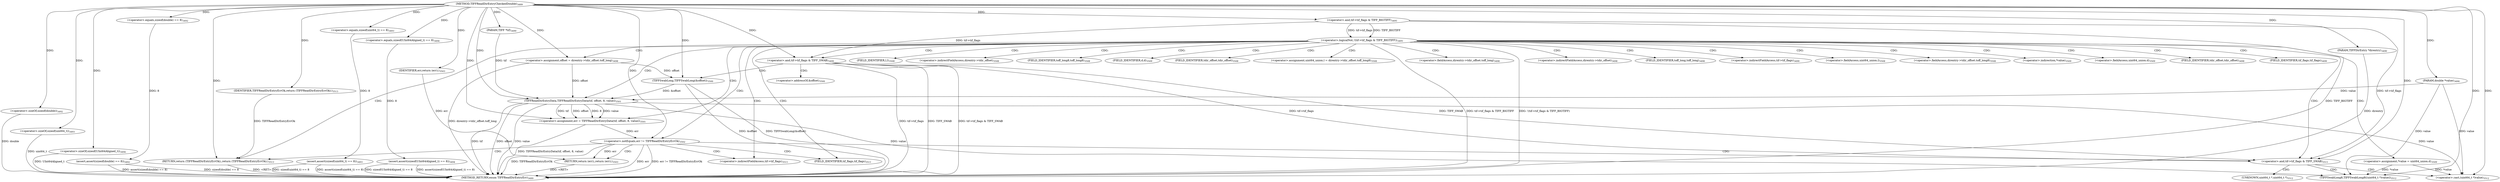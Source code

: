 digraph "TIFFReadDirEntryCheckedDouble" {  
"87228" [label = <(METHOD,TIFFReadDirEntryCheckedDouble)<SUB>3489</SUB>> ]
"87320" [label = <(METHOD_RETURN,enum TIFFReadDirEntryErr)<SUB>3489</SUB>> ]
"87229" [label = <(PARAM,TIFF *tif)<SUB>3490</SUB>> ]
"87230" [label = <(PARAM,TIFFDirEntry *direntry)<SUB>3490</SUB>> ]
"87231" [label = <(PARAM,double *value)<SUB>3490</SUB>> ]
"87233" [label = <(assert,assert(sizeof(double) == 8))<SUB>3492</SUB>> ]
"87238" [label = <(assert,assert(sizeof(uint64_t) == 8))<SUB>3493</SUB>> ]
"87243" [label = <(assert,assert(sizeof(UInt64Aligned_t) == 8))<SUB>3494</SUB>> ]
"87318" [label = <(RETURN,return (TIFFReadDirEntryErrOk);,return (TIFFReadDirEntryErrOk);)<SUB>3513</SUB>> ]
"87249" [label = <(&lt;operator&gt;.logicalNot,!(tif-&gt;tif_flags &amp; TIFF_BIGTIFF))<SUB>3495</SUB>> ]
"87308" [label = <(&lt;operator&gt;.and,tif-&gt;tif_flags &amp; TIFF_SWAB)<SUB>3511</SUB>> ]
"87319" [label = <(IDENTIFIER,TIFFReadDirEntryErrOk,return (TIFFReadDirEntryErrOk);)<SUB>3513</SUB>> ]
"87234" [label = <(&lt;operator&gt;.equals,sizeof(double) == 8)<SUB>3492</SUB>> ]
"87239" [label = <(&lt;operator&gt;.equals,sizeof(uint64_t) == 8)<SUB>3493</SUB>> ]
"87244" [label = <(&lt;operator&gt;.equals,sizeof(UInt64Aligned_t) == 8)<SUB>3494</SUB>> ]
"87258" [label = <(&lt;operator&gt;.assignment,offset = direntry-&gt;tdir_offset.toff_long)<SUB>3498</SUB>> ]
"87275" [label = <(&lt;operator&gt;.assignment,err = TIFFReadDirEntryData(tif, offset, 8, value))<SUB>3501</SUB>> ]
"87314" [label = <(TIFFSwabLong8,TIFFSwabLong8((uint64_t *)value))<SUB>3512</SUB>> ]
"87235" [label = <(&lt;operator&gt;.sizeOf,sizeof(double))<SUB>3492</SUB>> ]
"87240" [label = <(&lt;operator&gt;.sizeOf,sizeof(uint64_t))<SUB>3493</SUB>> ]
"87245" [label = <(&lt;operator&gt;.sizeOf,sizeof(UInt64Aligned_t))<SUB>3494</SUB>> ]
"87250" [label = <(&lt;operator&gt;.and,tif-&gt;tif_flags &amp; TIFF_BIGTIFF)<SUB>3495</SUB>> ]
"87266" [label = <(&lt;operator&gt;.and,tif-&gt;tif_flags &amp; TIFF_SWAB)<SUB>3499</SUB>> ]
"87283" [label = <(&lt;operator&gt;.notEquals,err != TIFFReadDirEntryErrOk)<SUB>3502</SUB>> ]
"87292" [label = <(&lt;operator&gt;.assignment,uint64_union.l = direntry-&gt;tdir_offset.toff_long8)<SUB>3508</SUB>> ]
"87301" [label = <(&lt;operator&gt;.assignment,*value = uint64_union.d)<SUB>3509</SUB>> ]
"87272" [label = <(TIFFSwabLong,TIFFSwabLong(&amp;offset))<SUB>3500</SUB>> ]
"87277" [label = <(TIFFReadDirEntryData,TIFFReadDirEntryData(tif, offset, 8, value))<SUB>3501</SUB>> ]
"87287" [label = <(RETURN,return (err);,return (err);)<SUB>3503</SUB>> ]
"87315" [label = <(&lt;operator&gt;.cast,(uint64_t *)value)<SUB>3512</SUB>> ]
"87288" [label = <(IDENTIFIER,err,return (err);)<SUB>3503</SUB>> ]
"87309" [label = <(&lt;operator&gt;.indirectFieldAccess,tif-&gt;tif_flags)<SUB>3511</SUB>> ]
"87260" [label = <(&lt;operator&gt;.fieldAccess,direntry-&gt;tdir_offset.toff_long)<SUB>3498</SUB>> ]
"87311" [label = <(FIELD_IDENTIFIER,tif_flags,tif_flags)<SUB>3511</SUB>> ]
"87261" [label = <(&lt;operator&gt;.indirectFieldAccess,direntry-&gt;tdir_offset)<SUB>3498</SUB>> ]
"87264" [label = <(FIELD_IDENTIFIER,toff_long,toff_long)<SUB>3498</SUB>> ]
"87267" [label = <(&lt;operator&gt;.indirectFieldAccess,tif-&gt;tif_flags)<SUB>3499</SUB>> ]
"87293" [label = <(&lt;operator&gt;.fieldAccess,uint64_union.l)<SUB>3508</SUB>> ]
"87296" [label = <(&lt;operator&gt;.fieldAccess,direntry-&gt;tdir_offset.toff_long8)<SUB>3508</SUB>> ]
"87302" [label = <(&lt;operator&gt;.indirection,*value)<SUB>3509</SUB>> ]
"87304" [label = <(&lt;operator&gt;.fieldAccess,uint64_union.d)<SUB>3509</SUB>> ]
"87316" [label = <(UNKNOWN,uint64_t *,uint64_t *)<SUB>3512</SUB>> ]
"87263" [label = <(FIELD_IDENTIFIER,tdir_offset,tdir_offset)<SUB>3498</SUB>> ]
"87269" [label = <(FIELD_IDENTIFIER,tif_flags,tif_flags)<SUB>3499</SUB>> ]
"87273" [label = <(&lt;operator&gt;.addressOf,&amp;offset)<SUB>3500</SUB>> ]
"87295" [label = <(FIELD_IDENTIFIER,l,l)<SUB>3508</SUB>> ]
"87297" [label = <(&lt;operator&gt;.indirectFieldAccess,direntry-&gt;tdir_offset)<SUB>3508</SUB>> ]
"87300" [label = <(FIELD_IDENTIFIER,toff_long8,toff_long8)<SUB>3508</SUB>> ]
"87306" [label = <(FIELD_IDENTIFIER,d,d)<SUB>3509</SUB>> ]
"87299" [label = <(FIELD_IDENTIFIER,tdir_offset,tdir_offset)<SUB>3508</SUB>> ]
  "87287" -> "87320"  [ label = "DDG: &lt;RET&gt;"] 
  "87318" -> "87320"  [ label = "DDG: &lt;RET&gt;"] 
  "87230" -> "87320"  [ label = "DDG: direntry"] 
  "87233" -> "87320"  [ label = "DDG: sizeof(double) == 8"] 
  "87233" -> "87320"  [ label = "DDG: assert(sizeof(double) == 8)"] 
  "87238" -> "87320"  [ label = "DDG: sizeof(uint64_t) == 8"] 
  "87238" -> "87320"  [ label = "DDG: assert(sizeof(uint64_t) == 8)"] 
  "87243" -> "87320"  [ label = "DDG: sizeof(UInt64Aligned_t) == 8"] 
  "87243" -> "87320"  [ label = "DDG: assert(sizeof(UInt64Aligned_t) == 8)"] 
  "87249" -> "87320"  [ label = "DDG: tif-&gt;tif_flags &amp; TIFF_BIGTIFF"] 
  "87249" -> "87320"  [ label = "DDG: !(tif-&gt;tif_flags &amp; TIFF_BIGTIFF)"] 
  "87258" -> "87320"  [ label = "DDG: direntry-&gt;tdir_offset.toff_long"] 
  "87266" -> "87320"  [ label = "DDG: tif-&gt;tif_flags"] 
  "87266" -> "87320"  [ label = "DDG: TIFF_SWAB"] 
  "87266" -> "87320"  [ label = "DDG: tif-&gt;tif_flags &amp; TIFF_SWAB"] 
  "87272" -> "87320"  [ label = "DDG: &amp;offset"] 
  "87272" -> "87320"  [ label = "DDG: TIFFSwabLong(&amp;offset)"] 
  "87277" -> "87320"  [ label = "DDG: tif"] 
  "87277" -> "87320"  [ label = "DDG: offset"] 
  "87277" -> "87320"  [ label = "DDG: value"] 
  "87275" -> "87320"  [ label = "DDG: TIFFReadDirEntryData(tif, offset, 8, value)"] 
  "87283" -> "87320"  [ label = "DDG: err"] 
  "87283" -> "87320"  [ label = "DDG: err != TIFFReadDirEntryErrOk"] 
  "87283" -> "87320"  [ label = "DDG: TIFFReadDirEntryErrOk"] 
  "87235" -> "87320"  [ label = "DDG: double"] 
  "87245" -> "87320"  [ label = "DDG: UInt64Aligned_t"] 
  "87240" -> "87320"  [ label = "DDG: uint64_t"] 
  "87250" -> "87320"  [ label = "DDG: TIFF_BIGTIFF"] 
  "87228" -> "87229"  [ label = "DDG: "] 
  "87228" -> "87230"  [ label = "DDG: "] 
  "87228" -> "87231"  [ label = "DDG: "] 
  "87319" -> "87318"  [ label = "DDG: TIFFReadDirEntryErrOk"] 
  "87228" -> "87318"  [ label = "DDG: "] 
  "87234" -> "87233"  [ label = "DDG: 8"] 
  "87239" -> "87238"  [ label = "DDG: 8"] 
  "87244" -> "87243"  [ label = "DDG: 8"] 
  "87228" -> "87319"  [ label = "DDG: "] 
  "87228" -> "87234"  [ label = "DDG: "] 
  "87228" -> "87239"  [ label = "DDG: "] 
  "87228" -> "87244"  [ label = "DDG: "] 
  "87250" -> "87249"  [ label = "DDG: tif-&gt;tif_flags"] 
  "87250" -> "87249"  [ label = "DDG: TIFF_BIGTIFF"] 
  "87277" -> "87275"  [ label = "DDG: tif"] 
  "87277" -> "87275"  [ label = "DDG: offset"] 
  "87277" -> "87275"  [ label = "DDG: 8"] 
  "87277" -> "87275"  [ label = "DDG: value"] 
  "87250" -> "87308"  [ label = "DDG: tif-&gt;tif_flags"] 
  "87266" -> "87308"  [ label = "DDG: tif-&gt;tif_flags"] 
  "87266" -> "87308"  [ label = "DDG: TIFF_SWAB"] 
  "87228" -> "87308"  [ label = "DDG: "] 
  "87228" -> "87235"  [ label = "DDG: "] 
  "87228" -> "87240"  [ label = "DDG: "] 
  "87228" -> "87245"  [ label = "DDG: "] 
  "87228" -> "87250"  [ label = "DDG: "] 
  "87228" -> "87258"  [ label = "DDG: "] 
  "87228" -> "87275"  [ label = "DDG: "] 
  "87301" -> "87314"  [ label = "DDG: *value"] 
  "87277" -> "87314"  [ label = "DDG: value"] 
  "87231" -> "87314"  [ label = "DDG: value"] 
  "87228" -> "87314"  [ label = "DDG: "] 
  "87250" -> "87266"  [ label = "DDG: tif-&gt;tif_flags"] 
  "87228" -> "87266"  [ label = "DDG: "] 
  "87229" -> "87277"  [ label = "DDG: tif"] 
  "87228" -> "87277"  [ label = "DDG: "] 
  "87258" -> "87277"  [ label = "DDG: offset"] 
  "87272" -> "87277"  [ label = "DDG: &amp;offset"] 
  "87231" -> "87277"  [ label = "DDG: value"] 
  "87275" -> "87283"  [ label = "DDG: err"] 
  "87228" -> "87283"  [ label = "DDG: "] 
  "87288" -> "87287"  [ label = "DDG: err"] 
  "87283" -> "87287"  [ label = "DDG: err"] 
  "87301" -> "87315"  [ label = "DDG: *value"] 
  "87277" -> "87315"  [ label = "DDG: value"] 
  "87231" -> "87315"  [ label = "DDG: value"] 
  "87228" -> "87315"  [ label = "DDG: "] 
  "87258" -> "87272"  [ label = "DDG: offset"] 
  "87228" -> "87272"  [ label = "DDG: "] 
  "87228" -> "87288"  [ label = "DDG: "] 
  "87249" -> "87296"  [ label = "CDG: "] 
  "87249" -> "87275"  [ label = "CDG: "] 
  "87249" -> "87266"  [ label = "CDG: "] 
  "87249" -> "87283"  [ label = "CDG: "] 
  "87249" -> "87301"  [ label = "CDG: "] 
  "87249" -> "87293"  [ label = "CDG: "] 
  "87249" -> "87295"  [ label = "CDG: "] 
  "87249" -> "87267"  [ label = "CDG: "] 
  "87249" -> "87309"  [ label = "CDG: "] 
  "87249" -> "87318"  [ label = "CDG: "] 
  "87249" -> "87263"  [ label = "CDG: "] 
  "87249" -> "87292"  [ label = "CDG: "] 
  "87249" -> "87306"  [ label = "CDG: "] 
  "87249" -> "87264"  [ label = "CDG: "] 
  "87249" -> "87297"  [ label = "CDG: "] 
  "87249" -> "87308"  [ label = "CDG: "] 
  "87249" -> "87302"  [ label = "CDG: "] 
  "87249" -> "87261"  [ label = "CDG: "] 
  "87249" -> "87269"  [ label = "CDG: "] 
  "87249" -> "87300"  [ label = "CDG: "] 
  "87249" -> "87304"  [ label = "CDG: "] 
  "87249" -> "87277"  [ label = "CDG: "] 
  "87249" -> "87311"  [ label = "CDG: "] 
  "87249" -> "87258"  [ label = "CDG: "] 
  "87249" -> "87299"  [ label = "CDG: "] 
  "87249" -> "87260"  [ label = "CDG: "] 
  "87308" -> "87314"  [ label = "CDG: "] 
  "87308" -> "87316"  [ label = "CDG: "] 
  "87308" -> "87315"  [ label = "CDG: "] 
  "87266" -> "87272"  [ label = "CDG: "] 
  "87266" -> "87273"  [ label = "CDG: "] 
  "87283" -> "87309"  [ label = "CDG: "] 
  "87283" -> "87318"  [ label = "CDG: "] 
  "87283" -> "87287"  [ label = "CDG: "] 
  "87283" -> "87308"  [ label = "CDG: "] 
  "87283" -> "87311"  [ label = "CDG: "] 
}
